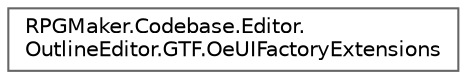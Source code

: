 digraph "クラス階層図"
{
 // LATEX_PDF_SIZE
  bgcolor="transparent";
  edge [fontname=Helvetica,fontsize=10,labelfontname=Helvetica,labelfontsize=10];
  node [fontname=Helvetica,fontsize=10,shape=box,height=0.2,width=0.4];
  rankdir="LR";
  Node0 [id="Node000000",label="RPGMaker.Codebase.Editor.\lOutlineEditor.GTF.OeUIFactoryExtensions",height=0.2,width=0.4,color="grey40", fillcolor="white", style="filled",URL="$d3/de5/class_r_p_g_maker_1_1_codebase_1_1_editor_1_1_outline_editor_1_1_g_t_f_1_1_oe_u_i_factory_extensions.html",tooltip=" "];
}
